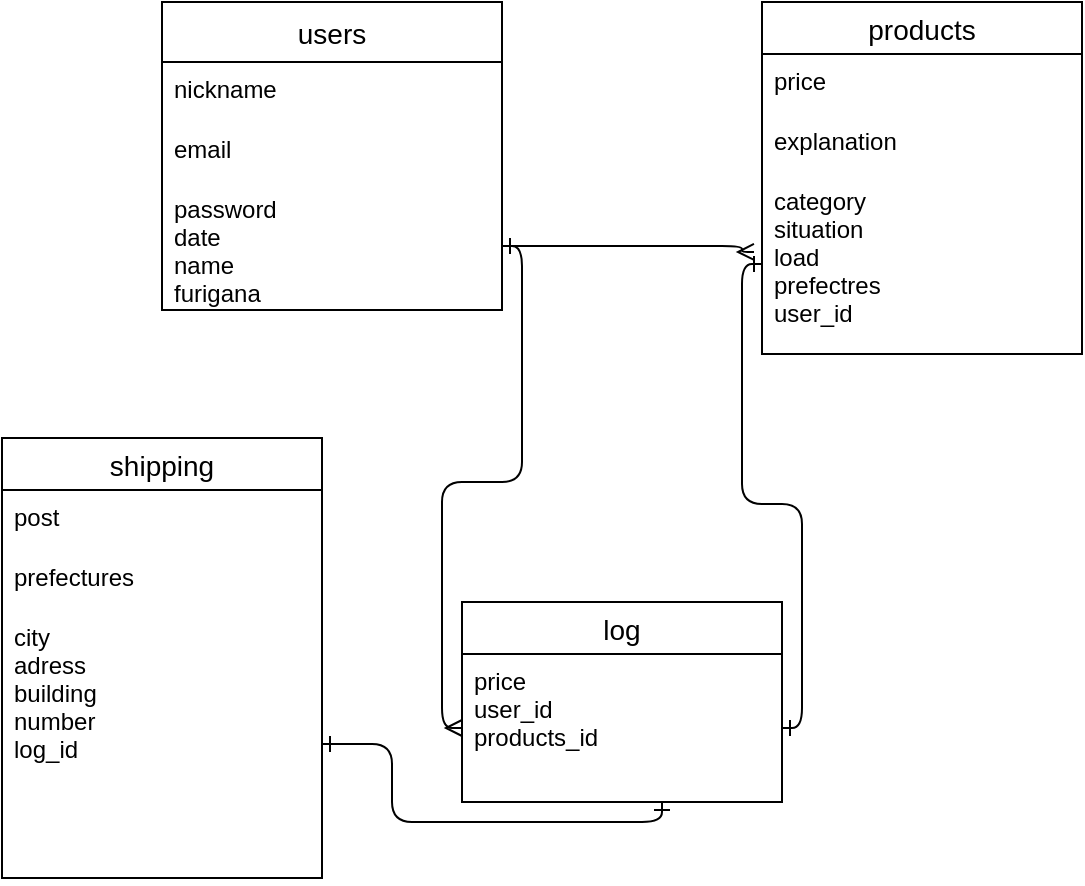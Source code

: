 <mxfile>
    <diagram id="YKkzUj1a0o1ObzIUpwIf" name="ページ1">
        <mxGraphModel dx="574" dy="520" grid="1" gridSize="10" guides="1" tooltips="1" connect="1" arrows="1" fold="1" page="1" pageScale="1" pageWidth="827" pageHeight="1169" math="0" shadow="0">
            <root>
                <mxCell id="0"/>
                <mxCell id="1" parent="0"/>
                <mxCell id="109" value="shipping" style="swimlane;fontStyle=0;childLayout=stackLayout;horizontal=1;startSize=26;horizontalStack=0;resizeParent=1;resizeParentMax=0;resizeLast=0;collapsible=1;marginBottom=0;align=center;fontSize=14;fontFamily=Helvetica;fontColor=default;strokeColor=default;fillColor=default;" vertex="1" parent="1">
                    <mxGeometry x="140" y="258" width="160" height="220" as="geometry"/>
                </mxCell>
                <mxCell id="110" value="post" style="text;strokeColor=none;fillColor=none;spacingLeft=4;spacingRight=4;overflow=hidden;rotatable=0;points=[[0,0.5],[1,0.5]];portConstraint=eastwest;fontSize=12;fontFamily=Helvetica;fontColor=default;startSize=30;" vertex="1" parent="109">
                    <mxGeometry y="26" width="160" height="30" as="geometry"/>
                </mxCell>
                <mxCell id="111" value="prefectures" style="text;strokeColor=none;fillColor=none;spacingLeft=4;spacingRight=4;overflow=hidden;rotatable=0;points=[[0,0.5],[1,0.5]];portConstraint=eastwest;fontSize=12;fontFamily=Helvetica;fontColor=default;startSize=30;" vertex="1" parent="109">
                    <mxGeometry y="56" width="160" height="30" as="geometry"/>
                </mxCell>
                <mxCell id="112" value="city&#10;adress&#10;building&#10;number&#10;log_id&#10;" style="text;strokeColor=none;fillColor=none;spacingLeft=4;spacingRight=4;overflow=hidden;rotatable=0;points=[[0,0.5],[1,0.5]];portConstraint=eastwest;fontSize=12;fontFamily=Helvetica;fontColor=default;startSize=30;" vertex="1" parent="109">
                    <mxGeometry y="86" width="160" height="134" as="geometry"/>
                </mxCell>
                <mxCell id="113" value="products" style="swimlane;fontStyle=0;childLayout=stackLayout;horizontal=1;startSize=26;horizontalStack=0;resizeParent=1;resizeParentMax=0;resizeLast=0;collapsible=1;marginBottom=0;align=center;fontSize=14;fontFamily=Helvetica;fontColor=default;strokeColor=default;fillColor=default;" vertex="1" parent="1">
                    <mxGeometry x="520" y="40" width="160" height="176" as="geometry"/>
                </mxCell>
                <mxCell id="114" value="price" style="text;strokeColor=none;fillColor=none;spacingLeft=4;spacingRight=4;overflow=hidden;rotatable=0;points=[[0,0.5],[1,0.5]];portConstraint=eastwest;fontSize=12;fontFamily=Helvetica;fontColor=default;startSize=30;" vertex="1" parent="113">
                    <mxGeometry y="26" width="160" height="30" as="geometry"/>
                </mxCell>
                <mxCell id="115" value="explanation" style="text;strokeColor=none;fillColor=none;spacingLeft=4;spacingRight=4;overflow=hidden;rotatable=0;points=[[0,0.5],[1,0.5]];portConstraint=eastwest;fontSize=12;fontFamily=Helvetica;fontColor=default;startSize=30;" vertex="1" parent="113">
                    <mxGeometry y="56" width="160" height="30" as="geometry"/>
                </mxCell>
                <mxCell id="131" value="category&#10;situation&#10;load&#10;prefectres&#10;user_id" style="text;strokeColor=none;fillColor=none;spacingLeft=4;spacingRight=4;overflow=hidden;rotatable=0;points=[[0,0.5],[1,0.5]];portConstraint=eastwest;fontSize=12;fontFamily=Helvetica;fontColor=default;startSize=30;" vertex="1" parent="113">
                    <mxGeometry y="86" width="160" height="90" as="geometry"/>
                </mxCell>
                <mxCell id="117" value="users" style="swimlane;fontStyle=0;childLayout=stackLayout;horizontal=1;startSize=30;horizontalStack=0;resizeParent=1;resizeParentMax=0;resizeLast=0;collapsible=1;marginBottom=0;align=center;fontSize=14;fontFamily=Helvetica;fontColor=default;strokeColor=default;fillColor=default;" vertex="1" parent="1">
                    <mxGeometry x="220" y="40" width="170" height="154" as="geometry"/>
                </mxCell>
                <mxCell id="118" value="nickname" style="text;strokeColor=none;fillColor=none;spacingLeft=4;spacingRight=4;overflow=hidden;rotatable=0;points=[[0,0.5],[1,0.5]];portConstraint=eastwest;fontSize=12;fontFamily=Helvetica;fontColor=default;startSize=30;" vertex="1" parent="117">
                    <mxGeometry y="30" width="170" height="30" as="geometry"/>
                </mxCell>
                <mxCell id="119" value="email" style="text;strokeColor=none;fillColor=none;spacingLeft=4;spacingRight=4;overflow=hidden;rotatable=0;points=[[0,0.5],[1,0.5]];portConstraint=eastwest;fontSize=12;fontFamily=Helvetica;fontColor=default;startSize=30;" vertex="1" parent="117">
                    <mxGeometry y="60" width="170" height="30" as="geometry"/>
                </mxCell>
                <mxCell id="120" value="password&#10;date&#10;name&#10;furigana" style="text;strokeColor=none;fillColor=none;spacingLeft=4;spacingRight=4;overflow=hidden;rotatable=0;points=[[0,0.5],[1,0.5]];portConstraint=eastwest;fontSize=12;fontFamily=Helvetica;fontColor=default;startSize=30;" vertex="1" parent="117">
                    <mxGeometry y="90" width="170" height="64" as="geometry"/>
                </mxCell>
                <mxCell id="133" value="log" style="swimlane;fontStyle=0;childLayout=stackLayout;horizontal=1;startSize=26;horizontalStack=0;resizeParent=1;resizeParentMax=0;resizeLast=0;collapsible=1;marginBottom=0;align=center;fontSize=14;fontFamily=Helvetica;fontColor=default;strokeColor=default;fillColor=default;" vertex="1" parent="1">
                    <mxGeometry x="370" y="340" width="160" height="100" as="geometry"/>
                </mxCell>
                <mxCell id="134" value="price&#10;user_id&#10;products_id" style="text;strokeColor=none;fillColor=none;spacingLeft=4;spacingRight=4;overflow=hidden;rotatable=0;points=[[0,0.5],[1,0.5]];portConstraint=eastwest;fontSize=12;fontFamily=Helvetica;fontColor=default;startSize=30;" vertex="1" parent="133">
                    <mxGeometry y="26" width="160" height="74" as="geometry"/>
                </mxCell>
                <mxCell id="148" style="edgeStyle=orthogonalEdgeStyle;html=1;fontFamily=Helvetica;fontSize=12;fontColor=default;endArrow=ERmany;startArrow=ERone;startFill=0;endFill=0;entryX=-0.025;entryY=0.433;entryDx=0;entryDy=0;entryPerimeter=0;" edge="1" parent="1" source="120" target="131">
                    <mxGeometry relative="1" as="geometry">
                        <mxPoint x="510" y="170" as="targetPoint"/>
                        <Array as="points">
                            <mxPoint x="510" y="162"/>
                            <mxPoint x="510" y="165"/>
                        </Array>
                    </mxGeometry>
                </mxCell>
                <mxCell id="149" style="edgeStyle=orthogonalEdgeStyle;html=1;fontFamily=Helvetica;fontSize=12;fontColor=default;startArrow=ERone;startFill=0;endArrow=ERone;endFill=0;" edge="1" parent="1" source="131" target="134">
                    <mxGeometry relative="1" as="geometry"/>
                </mxCell>
                <mxCell id="151" style="edgeStyle=orthogonalEdgeStyle;html=1;entryX=0;entryY=0.5;entryDx=0;entryDy=0;fontFamily=Helvetica;fontSize=12;fontColor=default;startArrow=ERone;startFill=0;endArrow=ERmany;endFill=0;" edge="1" parent="1" source="120" target="134">
                    <mxGeometry relative="1" as="geometry"/>
                </mxCell>
                <mxCell id="153" style="edgeStyle=orthogonalEdgeStyle;html=1;exitX=1;exitY=0.5;exitDx=0;exitDy=0;fontFamily=Helvetica;fontSize=12;fontColor=default;startArrow=ERone;startFill=0;endArrow=ERone;endFill=0;entryX=0.625;entryY=1;entryDx=0;entryDy=0;entryPerimeter=0;" edge="1" parent="1" source="112" target="134">
                    <mxGeometry relative="1" as="geometry">
                        <mxPoint x="530" y="381" as="targetPoint"/>
                    </mxGeometry>
                </mxCell>
            </root>
        </mxGraphModel>
    </diagram>
</mxfile>